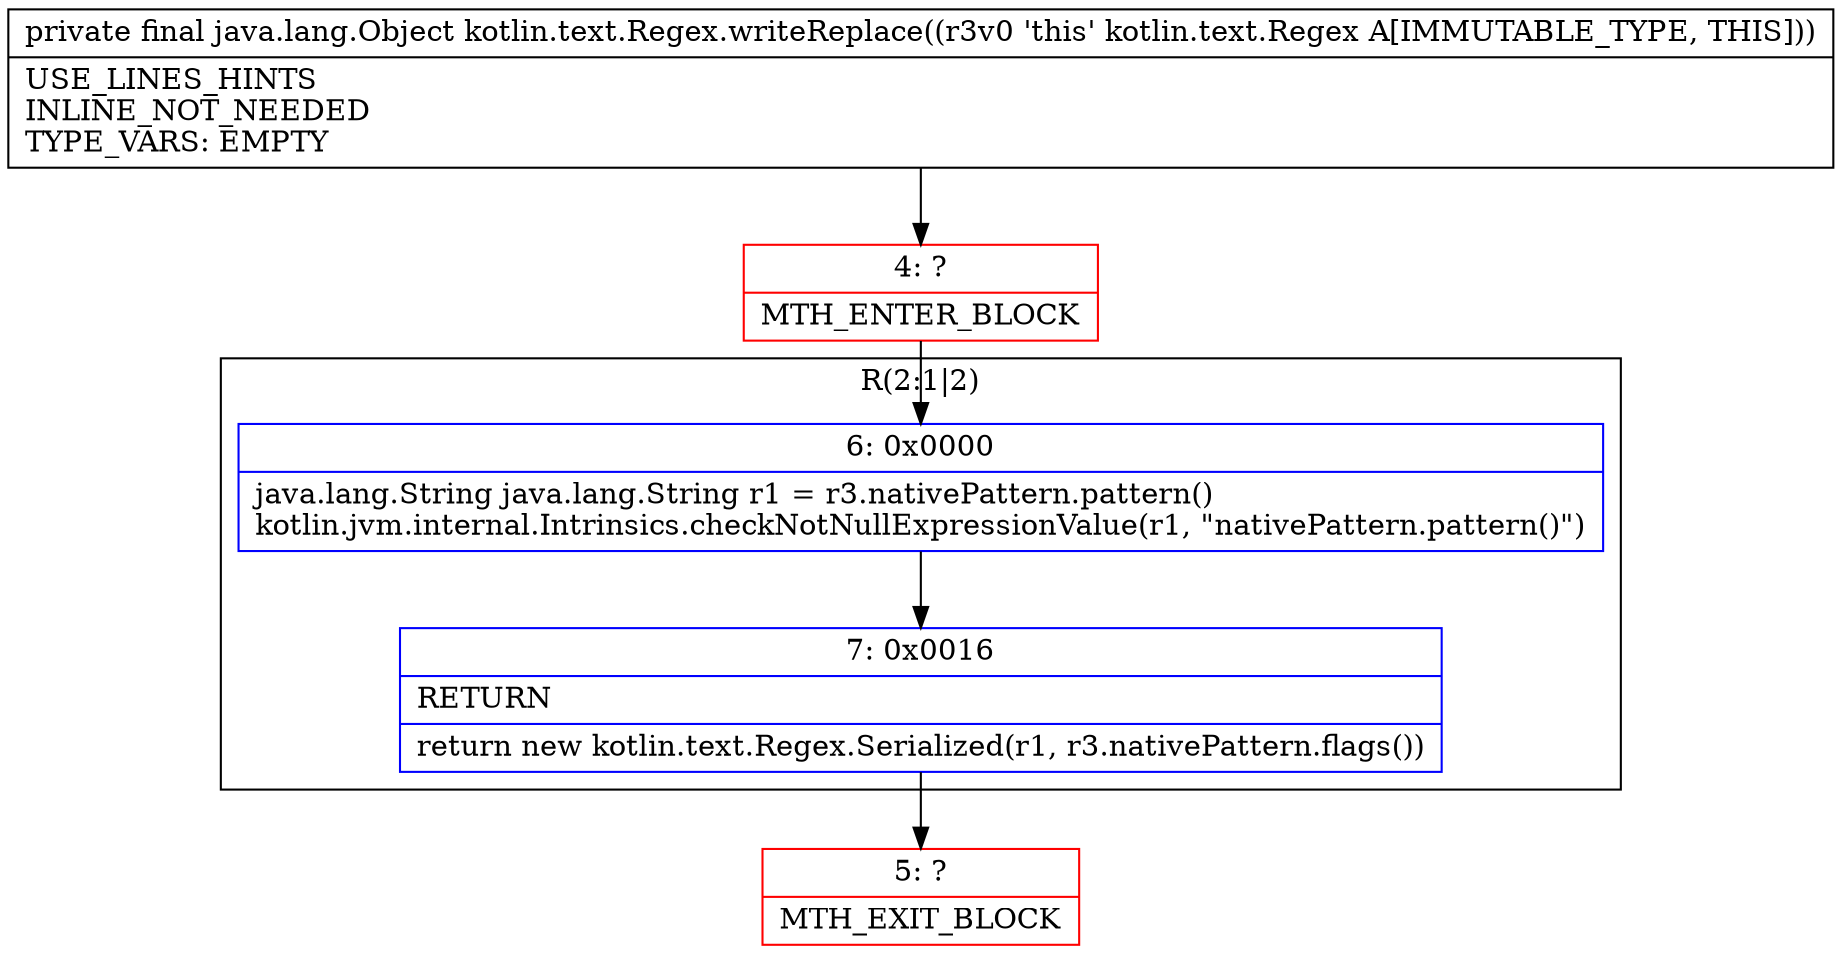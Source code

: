digraph "CFG forkotlin.text.Regex.writeReplace()Ljava\/lang\/Object;" {
subgraph cluster_Region_1590132137 {
label = "R(2:1|2)";
node [shape=record,color=blue];
Node_6 [shape=record,label="{6\:\ 0x0000|java.lang.String java.lang.String r1 = r3.nativePattern.pattern()\lkotlin.jvm.internal.Intrinsics.checkNotNullExpressionValue(r1, \"nativePattern.pattern()\")\l}"];
Node_7 [shape=record,label="{7\:\ 0x0016|RETURN\l|return new kotlin.text.Regex.Serialized(r1, r3.nativePattern.flags())\l}"];
}
Node_4 [shape=record,color=red,label="{4\:\ ?|MTH_ENTER_BLOCK\l}"];
Node_5 [shape=record,color=red,label="{5\:\ ?|MTH_EXIT_BLOCK\l}"];
MethodNode[shape=record,label="{private final java.lang.Object kotlin.text.Regex.writeReplace((r3v0 'this' kotlin.text.Regex A[IMMUTABLE_TYPE, THIS]))  | USE_LINES_HINTS\lINLINE_NOT_NEEDED\lTYPE_VARS: EMPTY\l}"];
MethodNode -> Node_4;Node_6 -> Node_7;
Node_7 -> Node_5;
Node_4 -> Node_6;
}

